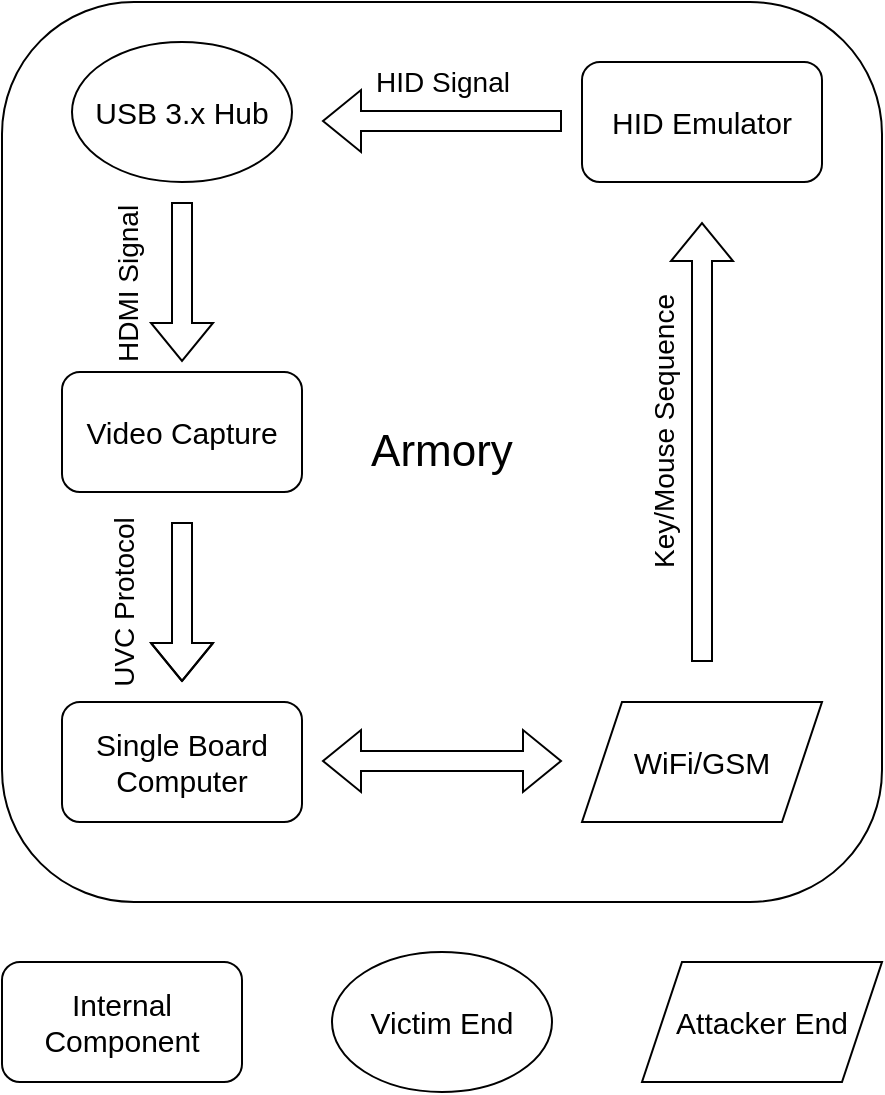 <mxfile version="14.1.8" type="device"><diagram id="ZOBmzdBwq3G-l7h7z18u" name="Page-1"><mxGraphModel dx="1102" dy="1000" grid="1" gridSize="10" guides="1" tooltips="1" connect="1" arrows="1" fold="1" page="1" pageScale="1" pageWidth="850" pageHeight="1100" math="0" shadow="0"><root><mxCell id="0"/><mxCell id="1" parent="0"/><mxCell id="HrXSebP9Uk-bwDwwvWON-1" value="&lt;font style=&quot;font-size: 22px&quot;&gt;Armory&lt;/font&gt;" style="rounded=1;whiteSpace=wrap;html=1;" parent="1" vertex="1"><mxGeometry x="160" y="200" width="440" height="450" as="geometry"/></mxCell><mxCell id="HrXSebP9Uk-bwDwwvWON-15" value="Key/Mouse Sequence" style="edgeStyle=orthogonalEdgeStyle;shape=flexArrow;rounded=0;orthogonalLoop=1;jettySize=auto;startArrow=none;labelBackgroundColor=none;verticalAlign=middle;horizontal=0;fontSize=14;fillColor=#ffffff;endArrow=block;endFill=0;startFill=0;" parent="1" edge="1"><mxGeometry x="0.048" y="20" relative="1" as="geometry"><mxPoint x="510" y="530" as="sourcePoint"/><mxPoint x="510" y="310" as="targetPoint"/><mxPoint as="offset"/></mxGeometry></mxCell><mxCell id="HrXSebP9Uk-bwDwwvWON-14" style="edgeStyle=orthogonalEdgeStyle;shape=flexArrow;rounded=0;orthogonalLoop=1;jettySize=auto;html=1;startArrow=block;fillColor=#ffffff;" parent="1" edge="1"><mxGeometry relative="1" as="geometry"><mxPoint x="320" y="579.5" as="sourcePoint"/><mxPoint x="440" y="579.5" as="targetPoint"/></mxGeometry></mxCell><mxCell id="HrXSebP9Uk-bwDwwvWON-4" value="Single Board Computer" style="rounded=1;whiteSpace=wrap;html=1;fontSize=15;" parent="1" vertex="1"><mxGeometry x="190" y="550" width="120" height="60" as="geometry"/></mxCell><mxCell id="HrXSebP9Uk-bwDwwvWON-13" value="UVC Protocol" style="edgeStyle=orthogonalEdgeStyle;shape=flexArrow;rounded=0;orthogonalLoop=1;jettySize=auto;startArrow=none;startFill=0;labelBackgroundColor=none;horizontal=0;fontSize=14;fillColor=#ffffff;" parent="1" edge="1"><mxGeometry y="-30" relative="1" as="geometry"><mxPoint x="250" y="460" as="sourcePoint"/><mxPoint x="250" y="540" as="targetPoint"/><Array as="points"><mxPoint x="249.5" y="500"/><mxPoint x="249.5" y="500"/></Array><mxPoint as="offset"/></mxGeometry></mxCell><mxCell id="HrXSebP9Uk-bwDwwvWON-5" value="Video Capture" style="rounded=1;whiteSpace=wrap;html=1;fontSize=15;" parent="1" vertex="1"><mxGeometry x="190" y="385" width="120" height="60" as="geometry"/></mxCell><mxCell id="HrXSebP9Uk-bwDwwvWON-10" value="HID Signal" style="edgeStyle=orthogonalEdgeStyle;rounded=0;orthogonalLoop=1;jettySize=auto;html=1;shape=flexArrow;startArrow=block;labelBackgroundColor=none;fontSize=14;fillColor=#ffffff;startFill=0;endArrow=none;endFill=0;" parent="1" edge="1"><mxGeometry y="20" relative="1" as="geometry"><mxPoint x="320" y="259.5" as="sourcePoint"/><mxPoint x="440" y="259.5" as="targetPoint"/><mxPoint as="offset"/></mxGeometry></mxCell><mxCell id="HrXSebP9Uk-bwDwwvWON-12" value="HDMI Signal" style="edgeStyle=orthogonalEdgeStyle;shape=flexArrow;rounded=0;orthogonalLoop=1;jettySize=auto;startArrow=none;startFill=0;labelBackgroundColor=none;align=left;horizontal=0;fontSize=14;fillColor=#ffffff;" parent="1" edge="1"><mxGeometry x="1" y="-30" relative="1" as="geometry"><mxPoint x="250" y="300" as="sourcePoint"/><mxPoint x="250" y="380" as="targetPoint"/><mxPoint as="offset"/></mxGeometry></mxCell><mxCell id="HrXSebP9Uk-bwDwwvWON-7" value="HID Emulator" style="rounded=1;whiteSpace=wrap;html=1;fontSize=15;" parent="1" vertex="1"><mxGeometry x="450" y="230" width="120" height="60" as="geometry"/></mxCell><mxCell id="HrXSebP9Uk-bwDwwvWON-17" value="Internal Component" style="rounded=1;whiteSpace=wrap;html=1;labelBackgroundColor=none;fontSize=15;" parent="1" vertex="1"><mxGeometry x="160" y="680" width="120" height="60" as="geometry"/></mxCell><mxCell id="k-ImAabrkJtW3FzwdKfG-1" value="USB 3.x Hub" style="ellipse;whiteSpace=wrap;html=1;glass=0;gradientColor=none;fontSize=15;" vertex="1" parent="1"><mxGeometry x="195" y="220" width="110" height="70" as="geometry"/></mxCell><mxCell id="k-ImAabrkJtW3FzwdKfG-2" value="WiFi/GSM" style="shape=parallelogram;perimeter=parallelogramPerimeter;whiteSpace=wrap;html=1;fixedSize=1;glass=0;gradientColor=none;fontSize=15;" vertex="1" parent="1"><mxGeometry x="450" y="550" width="120" height="60" as="geometry"/></mxCell><mxCell id="k-ImAabrkJtW3FzwdKfG-3" value="Victim End" style="ellipse;whiteSpace=wrap;html=1;glass=0;gradientColor=none;fontSize=15;" vertex="1" parent="1"><mxGeometry x="325" y="675" width="110" height="70" as="geometry"/></mxCell><mxCell id="k-ImAabrkJtW3FzwdKfG-4" value="Attacker End" style="shape=parallelogram;perimeter=parallelogramPerimeter;whiteSpace=wrap;html=1;fixedSize=1;glass=0;gradientColor=none;fontSize=15;" vertex="1" parent="1"><mxGeometry x="480" y="680" width="120" height="60" as="geometry"/></mxCell></root></mxGraphModel></diagram></mxfile>